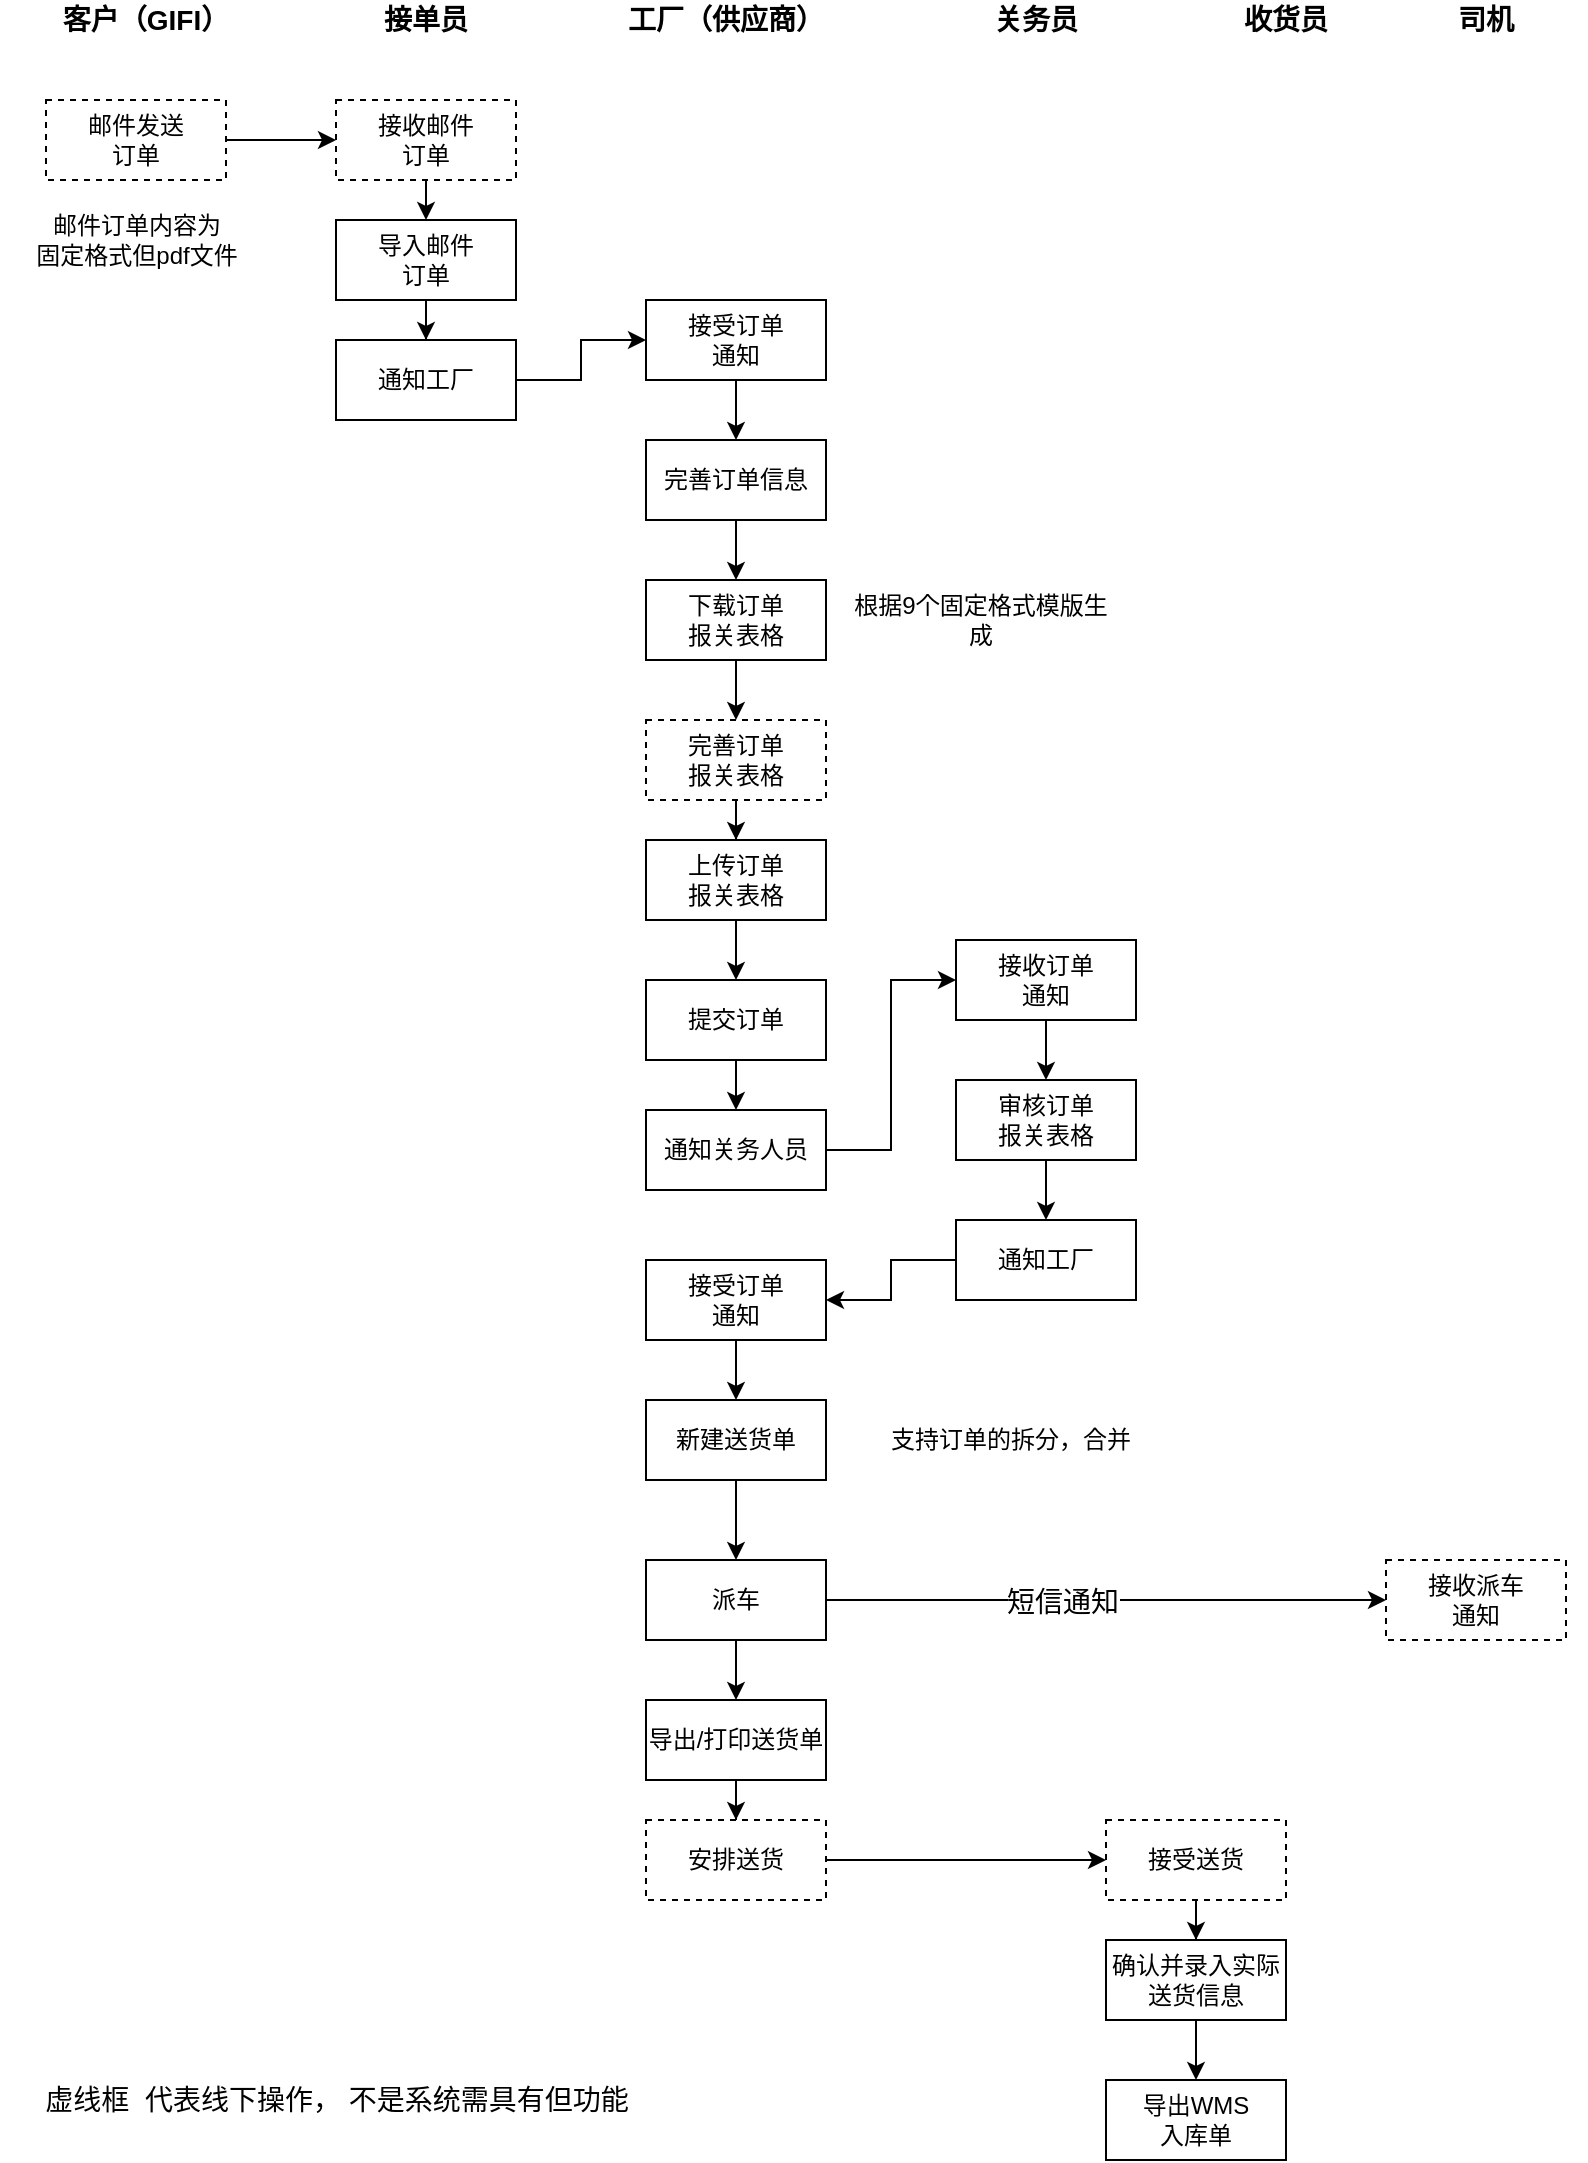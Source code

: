 <mxfile version="14.6.12" type="github" pages="4">
  <diagram id="r_dpZRQQ6k5GukbJklo0" name="业务流程图">
    <mxGraphModel dx="1179" dy="601" grid="1" gridSize="10" guides="1" tooltips="1" connect="1" arrows="1" fold="1" page="1" pageScale="1" pageWidth="827" pageHeight="1169" math="0" shadow="0">
      <root>
        <mxCell id="0" />
        <mxCell id="1" parent="0" />
        <mxCell id="ywe2W4ERjsgmAIUgEcNF-4" value="客户（GIFI）" style="text;html=1;strokeColor=none;fillColor=none;align=center;verticalAlign=middle;whiteSpace=wrap;rounded=0;fontSize=14;fontStyle=1" parent="1" vertex="1">
          <mxGeometry x="40" y="30" width="100" height="20" as="geometry" />
        </mxCell>
        <mxCell id="ywe2W4ERjsgmAIUgEcNF-5" value="接单员" style="text;html=1;strokeColor=none;fillColor=none;align=center;verticalAlign=middle;whiteSpace=wrap;rounded=0;fontSize=14;fontStyle=1" parent="1" vertex="1">
          <mxGeometry x="180" y="30" width="100" height="20" as="geometry" />
        </mxCell>
        <mxCell id="ywe2W4ERjsgmAIUgEcNF-6" value="工厂（供应商）" style="text;html=1;strokeColor=none;fillColor=none;align=center;verticalAlign=middle;whiteSpace=wrap;rounded=0;fontSize=14;fontStyle=1" parent="1" vertex="1">
          <mxGeometry x="330" y="30" width="100" height="20" as="geometry" />
        </mxCell>
        <mxCell id="ywe2W4ERjsgmAIUgEcNF-7" value="关务员" style="text;html=1;strokeColor=none;fillColor=none;align=center;verticalAlign=middle;whiteSpace=wrap;rounded=0;fontSize=14;fontStyle=1" parent="1" vertex="1">
          <mxGeometry x="485" y="30" width="100" height="20" as="geometry" />
        </mxCell>
        <mxCell id="ywe2W4ERjsgmAIUgEcNF-37" value="" style="edgeStyle=orthogonalEdgeStyle;rounded=0;orthogonalLoop=1;jettySize=auto;html=1;" parent="1" source="ywe2W4ERjsgmAIUgEcNF-8" target="ywe2W4ERjsgmAIUgEcNF-9" edge="1">
          <mxGeometry relative="1" as="geometry" />
        </mxCell>
        <mxCell id="ywe2W4ERjsgmAIUgEcNF-8" value="邮件发送&lt;br&gt;订单" style="rounded=0;whiteSpace=wrap;html=1;dashed=1;" parent="1" vertex="1">
          <mxGeometry x="40" y="80" width="90" height="40" as="geometry" />
        </mxCell>
        <mxCell id="ywe2W4ERjsgmAIUgEcNF-40" value="" style="edgeStyle=orthogonalEdgeStyle;rounded=0;orthogonalLoop=1;jettySize=auto;html=1;" parent="1" source="ywe2W4ERjsgmAIUgEcNF-9" edge="1">
          <mxGeometry relative="1" as="geometry">
            <mxPoint x="230" y="140" as="targetPoint" />
          </mxGeometry>
        </mxCell>
        <mxCell id="ywe2W4ERjsgmAIUgEcNF-9" value="接收邮件&lt;br&gt;订单" style="rounded=0;whiteSpace=wrap;html=1;dashed=1;" parent="1" vertex="1">
          <mxGeometry x="185" y="80" width="90" height="40" as="geometry" />
        </mxCell>
        <mxCell id="ywe2W4ERjsgmAIUgEcNF-42" style="edgeStyle=orthogonalEdgeStyle;rounded=0;orthogonalLoop=1;jettySize=auto;html=1;entryX=0.5;entryY=0;entryDx=0;entryDy=0;" parent="1" source="ywe2W4ERjsgmAIUgEcNF-10" target="ywe2W4ERjsgmAIUgEcNF-17" edge="1">
          <mxGeometry relative="1" as="geometry" />
        </mxCell>
        <mxCell id="ywe2W4ERjsgmAIUgEcNF-10" value="导入邮件&lt;br&gt;订单" style="rounded=0;whiteSpace=wrap;html=1;" parent="1" vertex="1">
          <mxGeometry x="185" y="140" width="90" height="40" as="geometry" />
        </mxCell>
        <mxCell id="ywe2W4ERjsgmAIUgEcNF-45" value="" style="edgeStyle=orthogonalEdgeStyle;rounded=0;orthogonalLoop=1;jettySize=auto;html=1;entryX=0.5;entryY=0;entryDx=0;entryDy=0;" parent="1" source="ywe2W4ERjsgmAIUgEcNF-14" target="ywe2W4ERjsgmAIUgEcNF-15" edge="1">
          <mxGeometry relative="1" as="geometry" />
        </mxCell>
        <mxCell id="ywe2W4ERjsgmAIUgEcNF-14" value="完善订单信息" style="rounded=0;whiteSpace=wrap;html=1;" parent="1" vertex="1">
          <mxGeometry x="340" y="250" width="90" height="40" as="geometry" />
        </mxCell>
        <mxCell id="ywe2W4ERjsgmAIUgEcNF-46" style="edgeStyle=orthogonalEdgeStyle;rounded=0;orthogonalLoop=1;jettySize=auto;html=1;entryX=0.5;entryY=0;entryDx=0;entryDy=0;" parent="1" source="ywe2W4ERjsgmAIUgEcNF-15" target="ywe2W4ERjsgmAIUgEcNF-16" edge="1">
          <mxGeometry relative="1" as="geometry" />
        </mxCell>
        <mxCell id="ywe2W4ERjsgmAIUgEcNF-15" value="下载订单&lt;br&gt;报关表格" style="rounded=0;whiteSpace=wrap;html=1;" parent="1" vertex="1">
          <mxGeometry x="340" y="320" width="90" height="40" as="geometry" />
        </mxCell>
        <mxCell id="ywe2W4ERjsgmAIUgEcNF-47" style="edgeStyle=orthogonalEdgeStyle;rounded=0;orthogonalLoop=1;jettySize=auto;html=1;entryX=0.5;entryY=0;entryDx=0;entryDy=0;" parent="1" source="ywe2W4ERjsgmAIUgEcNF-16" target="ywe2W4ERjsgmAIUgEcNF-19" edge="1">
          <mxGeometry relative="1" as="geometry" />
        </mxCell>
        <mxCell id="ywe2W4ERjsgmAIUgEcNF-16" value="完善订单&lt;br&gt;报关表格" style="rounded=0;whiteSpace=wrap;html=1;dashed=1;" parent="1" vertex="1">
          <mxGeometry x="340" y="390" width="90" height="40" as="geometry" />
        </mxCell>
        <mxCell id="ywe2W4ERjsgmAIUgEcNF-43" style="edgeStyle=orthogonalEdgeStyle;rounded=0;orthogonalLoop=1;jettySize=auto;html=1;entryX=0;entryY=0.5;entryDx=0;entryDy=0;" parent="1" source="ywe2W4ERjsgmAIUgEcNF-17" target="ywe2W4ERjsgmAIUgEcNF-18" edge="1">
          <mxGeometry relative="1" as="geometry" />
        </mxCell>
        <mxCell id="ywe2W4ERjsgmAIUgEcNF-17" value="通知工厂" style="rounded=0;whiteSpace=wrap;html=1;" parent="1" vertex="1">
          <mxGeometry x="185" y="200" width="90" height="40" as="geometry" />
        </mxCell>
        <mxCell id="ywe2W4ERjsgmAIUgEcNF-44" value="" style="edgeStyle=orthogonalEdgeStyle;rounded=0;orthogonalLoop=1;jettySize=auto;html=1;" parent="1" source="ywe2W4ERjsgmAIUgEcNF-18" edge="1">
          <mxGeometry relative="1" as="geometry">
            <mxPoint x="385" y="250" as="targetPoint" />
          </mxGeometry>
        </mxCell>
        <mxCell id="ywe2W4ERjsgmAIUgEcNF-18" value="接受订单&lt;br&gt;通知" style="rounded=0;whiteSpace=wrap;html=1;" parent="1" vertex="1">
          <mxGeometry x="340" y="180" width="90" height="40" as="geometry" />
        </mxCell>
        <mxCell id="ywe2W4ERjsgmAIUgEcNF-48" style="edgeStyle=orthogonalEdgeStyle;rounded=0;orthogonalLoop=1;jettySize=auto;html=1;entryX=0.5;entryY=0;entryDx=0;entryDy=0;" parent="1" source="ywe2W4ERjsgmAIUgEcNF-19" target="ywe2W4ERjsgmAIUgEcNF-20" edge="1">
          <mxGeometry relative="1" as="geometry" />
        </mxCell>
        <mxCell id="ywe2W4ERjsgmAIUgEcNF-19" value="上传订单&lt;br&gt;报关表格" style="rounded=0;whiteSpace=wrap;html=1;" parent="1" vertex="1">
          <mxGeometry x="340" y="450" width="90" height="40" as="geometry" />
        </mxCell>
        <mxCell id="ywe2W4ERjsgmAIUgEcNF-49" value="" style="edgeStyle=orthogonalEdgeStyle;rounded=0;orthogonalLoop=1;jettySize=auto;html=1;" parent="1" source="ywe2W4ERjsgmAIUgEcNF-20" target="ywe2W4ERjsgmAIUgEcNF-21" edge="1">
          <mxGeometry relative="1" as="geometry" />
        </mxCell>
        <mxCell id="ywe2W4ERjsgmAIUgEcNF-20" value="提交订单" style="rounded=0;whiteSpace=wrap;html=1;" parent="1" vertex="1">
          <mxGeometry x="340" y="520" width="90" height="40" as="geometry" />
        </mxCell>
        <mxCell id="ywe2W4ERjsgmAIUgEcNF-50" style="edgeStyle=orthogonalEdgeStyle;rounded=0;orthogonalLoop=1;jettySize=auto;html=1;entryX=0;entryY=0.5;entryDx=0;entryDy=0;" parent="1" source="ywe2W4ERjsgmAIUgEcNF-21" target="ywe2W4ERjsgmAIUgEcNF-22" edge="1">
          <mxGeometry relative="1" as="geometry" />
        </mxCell>
        <mxCell id="ywe2W4ERjsgmAIUgEcNF-21" value="通知关务人员" style="rounded=0;whiteSpace=wrap;html=1;" parent="1" vertex="1">
          <mxGeometry x="340" y="585" width="90" height="40" as="geometry" />
        </mxCell>
        <mxCell id="ywe2W4ERjsgmAIUgEcNF-51" style="edgeStyle=orthogonalEdgeStyle;rounded=0;orthogonalLoop=1;jettySize=auto;html=1;" parent="1" source="ywe2W4ERjsgmAIUgEcNF-22" edge="1">
          <mxGeometry relative="1" as="geometry">
            <mxPoint x="540" y="570" as="targetPoint" />
          </mxGeometry>
        </mxCell>
        <mxCell id="ywe2W4ERjsgmAIUgEcNF-22" value="接收订单&lt;br&gt;通知" style="rounded=0;whiteSpace=wrap;html=1;" parent="1" vertex="1">
          <mxGeometry x="495" y="500" width="90" height="40" as="geometry" />
        </mxCell>
        <mxCell id="ywe2W4ERjsgmAIUgEcNF-52" style="edgeStyle=orthogonalEdgeStyle;rounded=0;orthogonalLoop=1;jettySize=auto;html=1;entryX=0.5;entryY=0;entryDx=0;entryDy=0;" parent="1" source="ywe2W4ERjsgmAIUgEcNF-24" target="ywe2W4ERjsgmAIUgEcNF-25" edge="1">
          <mxGeometry relative="1" as="geometry" />
        </mxCell>
        <mxCell id="ywe2W4ERjsgmAIUgEcNF-24" value="审核订单&lt;br&gt;报关表格" style="rounded=0;whiteSpace=wrap;html=1;" parent="1" vertex="1">
          <mxGeometry x="495" y="570" width="90" height="40" as="geometry" />
        </mxCell>
        <mxCell id="ywe2W4ERjsgmAIUgEcNF-53" style="edgeStyle=orthogonalEdgeStyle;rounded=0;orthogonalLoop=1;jettySize=auto;html=1;entryX=1;entryY=0.5;entryDx=0;entryDy=0;" parent="1" source="ywe2W4ERjsgmAIUgEcNF-25" target="ywe2W4ERjsgmAIUgEcNF-26" edge="1">
          <mxGeometry relative="1" as="geometry">
            <mxPoint x="440" y="680" as="targetPoint" />
          </mxGeometry>
        </mxCell>
        <mxCell id="ywe2W4ERjsgmAIUgEcNF-25" value="通知工厂" style="rounded=0;whiteSpace=wrap;html=1;" parent="1" vertex="1">
          <mxGeometry x="495" y="640" width="90" height="40" as="geometry" />
        </mxCell>
        <mxCell id="ywe2W4ERjsgmAIUgEcNF-54" value="" style="edgeStyle=orthogonalEdgeStyle;rounded=0;orthogonalLoop=1;jettySize=auto;html=1;entryX=0.5;entryY=0;entryDx=0;entryDy=0;" parent="1" source="ywe2W4ERjsgmAIUgEcNF-26" target="ywe2W4ERjsgmAIUgEcNF-27" edge="1">
          <mxGeometry relative="1" as="geometry" />
        </mxCell>
        <mxCell id="ywe2W4ERjsgmAIUgEcNF-26" value="接受订单&lt;br&gt;通知" style="rounded=0;whiteSpace=wrap;html=1;" parent="1" vertex="1">
          <mxGeometry x="340" y="660" width="90" height="40" as="geometry" />
        </mxCell>
        <mxCell id="ywe2W4ERjsgmAIUgEcNF-55" style="edgeStyle=orthogonalEdgeStyle;rounded=0;orthogonalLoop=1;jettySize=auto;html=1;entryX=0.5;entryY=0;entryDx=0;entryDy=0;" parent="1" source="ywe2W4ERjsgmAIUgEcNF-27" target="ywe2W4ERjsgmAIUgEcNF-28" edge="1">
          <mxGeometry relative="1" as="geometry" />
        </mxCell>
        <mxCell id="ywe2W4ERjsgmAIUgEcNF-27" value="新建送货单" style="rounded=0;whiteSpace=wrap;html=1;" parent="1" vertex="1">
          <mxGeometry x="340" y="730" width="90" height="40" as="geometry" />
        </mxCell>
        <mxCell id="ywe2W4ERjsgmAIUgEcNF-56" style="edgeStyle=orthogonalEdgeStyle;rounded=0;orthogonalLoop=1;jettySize=auto;html=1;entryX=0.5;entryY=0;entryDx=0;entryDy=0;" parent="1" source="ywe2W4ERjsgmAIUgEcNF-28" target="ywe2W4ERjsgmAIUgEcNF-29" edge="1">
          <mxGeometry relative="1" as="geometry" />
        </mxCell>
        <mxCell id="aBH-4CXBsxQ8PNIViAPS-5" style="edgeStyle=orthogonalEdgeStyle;rounded=0;orthogonalLoop=1;jettySize=auto;html=1;entryX=0;entryY=0.5;entryDx=0;entryDy=0;fontSize=14;" edge="1" parent="1" source="ywe2W4ERjsgmAIUgEcNF-28" target="aBH-4CXBsxQ8PNIViAPS-4">
          <mxGeometry relative="1" as="geometry" />
        </mxCell>
        <mxCell id="0HM_U3vJ8pdBlkIfY50M-1" value="短信通知" style="edgeLabel;html=1;align=center;verticalAlign=middle;resizable=0;points=[];fontSize=14;" vertex="1" connectable="0" parent="aBH-4CXBsxQ8PNIViAPS-5">
          <mxGeometry x="-0.157" y="-1" relative="1" as="geometry">
            <mxPoint as="offset" />
          </mxGeometry>
        </mxCell>
        <mxCell id="ywe2W4ERjsgmAIUgEcNF-28" value="派车" style="rounded=0;whiteSpace=wrap;html=1;" parent="1" vertex="1">
          <mxGeometry x="340" y="810" width="90" height="40" as="geometry" />
        </mxCell>
        <mxCell id="ywe2W4ERjsgmAIUgEcNF-57" style="edgeStyle=orthogonalEdgeStyle;rounded=0;orthogonalLoop=1;jettySize=auto;html=1;entryX=0.5;entryY=0;entryDx=0;entryDy=0;" parent="1" source="ywe2W4ERjsgmAIUgEcNF-29" target="ywe2W4ERjsgmAIUgEcNF-32" edge="1">
          <mxGeometry relative="1" as="geometry" />
        </mxCell>
        <mxCell id="ywe2W4ERjsgmAIUgEcNF-29" value="导出/打印送货单" style="rounded=0;whiteSpace=wrap;html=1;" parent="1" vertex="1">
          <mxGeometry x="340" y="880" width="90" height="40" as="geometry" />
        </mxCell>
        <mxCell id="ywe2W4ERjsgmAIUgEcNF-31" value="收货员" style="text;html=1;strokeColor=none;fillColor=none;align=center;verticalAlign=middle;whiteSpace=wrap;rounded=0;fontSize=14;fontStyle=1" parent="1" vertex="1">
          <mxGeometry x="610" y="30" width="100" height="20" as="geometry" />
        </mxCell>
        <mxCell id="ywe2W4ERjsgmAIUgEcNF-58" style="edgeStyle=orthogonalEdgeStyle;rounded=0;orthogonalLoop=1;jettySize=auto;html=1;entryX=0;entryY=0.5;entryDx=0;entryDy=0;" parent="1" source="ywe2W4ERjsgmAIUgEcNF-32" target="ywe2W4ERjsgmAIUgEcNF-33" edge="1">
          <mxGeometry relative="1" as="geometry" />
        </mxCell>
        <mxCell id="ywe2W4ERjsgmAIUgEcNF-32" value="安排送货" style="rounded=0;whiteSpace=wrap;html=1;dashed=1;" parent="1" vertex="1">
          <mxGeometry x="340" y="940" width="90" height="40" as="geometry" />
        </mxCell>
        <mxCell id="ywe2W4ERjsgmAIUgEcNF-59" value="" style="edgeStyle=orthogonalEdgeStyle;rounded=0;orthogonalLoop=1;jettySize=auto;html=1;entryX=0.5;entryY=0;entryDx=0;entryDy=0;" parent="1" source="ywe2W4ERjsgmAIUgEcNF-33" target="ywe2W4ERjsgmAIUgEcNF-35" edge="1">
          <mxGeometry relative="1" as="geometry" />
        </mxCell>
        <mxCell id="ywe2W4ERjsgmAIUgEcNF-33" value="接受送货" style="rounded=0;whiteSpace=wrap;html=1;dashed=1;" parent="1" vertex="1">
          <mxGeometry x="570" y="940" width="90" height="40" as="geometry" />
        </mxCell>
        <mxCell id="ywe2W4ERjsgmAIUgEcNF-60" style="edgeStyle=orthogonalEdgeStyle;rounded=0;orthogonalLoop=1;jettySize=auto;html=1;entryX=0.5;entryY=0;entryDx=0;entryDy=0;" parent="1" source="ywe2W4ERjsgmAIUgEcNF-35" target="ywe2W4ERjsgmAIUgEcNF-36" edge="1">
          <mxGeometry relative="1" as="geometry" />
        </mxCell>
        <mxCell id="ywe2W4ERjsgmAIUgEcNF-35" value="确认并录入实际&lt;br&gt;送货信息" style="rounded=0;whiteSpace=wrap;html=1;" parent="1" vertex="1">
          <mxGeometry x="570" y="1000" width="90" height="40" as="geometry" />
        </mxCell>
        <mxCell id="ywe2W4ERjsgmAIUgEcNF-36" value="导出WMS&lt;br&gt;入库单" style="rounded=0;whiteSpace=wrap;html=1;" parent="1" vertex="1">
          <mxGeometry x="570" y="1070" width="90" height="40" as="geometry" />
        </mxCell>
        <mxCell id="KTrfuTUIH0DIWkwMkSl8-2" value="邮件订单内容为&lt;br&gt;固定格式但pdf文件" style="text;html=1;strokeColor=none;fillColor=none;align=center;verticalAlign=middle;whiteSpace=wrap;rounded=0;" parent="1" vertex="1">
          <mxGeometry x="17.5" y="140" width="135" height="20" as="geometry" />
        </mxCell>
        <mxCell id="KTrfuTUIH0DIWkwMkSl8-4" value="根据9个固定格式模版生成" style="text;html=1;strokeColor=none;fillColor=none;align=center;verticalAlign=middle;whiteSpace=wrap;rounded=0;" parent="1" vertex="1">
          <mxGeometry x="440" y="330" width="135" height="20" as="geometry" />
        </mxCell>
        <mxCell id="AjBignHwhJ9VBvzr88LJ-1" value="支持订单的拆分，合并" style="text;html=1;strokeColor=none;fillColor=none;align=center;verticalAlign=middle;whiteSpace=wrap;rounded=0;" parent="1" vertex="1">
          <mxGeometry x="455" y="740" width="135" height="20" as="geometry" />
        </mxCell>
        <mxCell id="aBH-4CXBsxQ8PNIViAPS-1" value="司机" style="text;html=1;strokeColor=none;fillColor=none;align=center;verticalAlign=middle;whiteSpace=wrap;rounded=0;fontSize=14;fontStyle=1" vertex="1" parent="1">
          <mxGeometry x="710" y="30" width="100" height="20" as="geometry" />
        </mxCell>
        <mxCell id="aBH-4CXBsxQ8PNIViAPS-4" value="接收派车&lt;br&gt;通知" style="rounded=0;whiteSpace=wrap;html=1;dashed=1;" vertex="1" parent="1">
          <mxGeometry x="710" y="810" width="90" height="40" as="geometry" />
        </mxCell>
        <mxCell id="0HM_U3vJ8pdBlkIfY50M-2" value="虚线框&amp;nbsp; 代表线下操作， 不是系统需具有但功能" style="text;html=1;align=center;verticalAlign=middle;resizable=0;points=[];autosize=1;strokeColor=none;fontSize=14;" vertex="1" parent="1">
          <mxGeometry x="30" y="1070" width="310" height="20" as="geometry" />
        </mxCell>
      </root>
    </mxGraphModel>
  </diagram>
  <diagram id="j0jk890tXHY0PpcCtY2N" name="系统上下文">
    <mxGraphModel dx="1179" dy="601" grid="1" gridSize="10" guides="1" tooltips="1" connect="1" arrows="1" fold="1" page="1" pageScale="1" pageWidth="827" pageHeight="1169" math="0" shadow="0">
      <root>
        <mxCell id="GLUvTiBQzX47aJW1uTeo-0" />
        <mxCell id="GLUvTiBQzX47aJW1uTeo-1" parent="GLUvTiBQzX47aJW1uTeo-0" />
        <mxCell id="_JE2uhXKbqOFR6C2QaG3-5" style="edgeStyle=orthogonalEdgeStyle;rounded=0;orthogonalLoop=1;jettySize=auto;html=1;entryX=0.5;entryY=0;entryDx=0;entryDy=0;" parent="GLUvTiBQzX47aJW1uTeo-1" source="_JE2uhXKbqOFR6C2QaG3-0" target="_JE2uhXKbqOFR6C2QaG3-2" edge="1">
          <mxGeometry relative="1" as="geometry" />
        </mxCell>
        <mxCell id="Z6kRSgf-jV7Q28qiHfV8-4" value="Excel" style="edgeLabel;html=1;align=center;verticalAlign=middle;resizable=0;points=[];" parent="_JE2uhXKbqOFR6C2QaG3-5" vertex="1" connectable="0">
          <mxGeometry x="-0.333" y="1" relative="1" as="geometry">
            <mxPoint as="offset" />
          </mxGeometry>
        </mxCell>
        <mxCell id="_JE2uhXKbqOFR6C2QaG3-8" value="" style="edgeStyle=orthogonalEdgeStyle;rounded=0;orthogonalLoop=1;jettySize=auto;html=1;" parent="GLUvTiBQzX47aJW1uTeo-1" source="_JE2uhXKbqOFR6C2QaG3-0" target="_JE2uhXKbqOFR6C2QaG3-3" edge="1">
          <mxGeometry relative="1" as="geometry" />
        </mxCell>
        <mxCell id="Z6kRSgf-jV7Q28qiHfV8-5" value="API" style="edgeLabel;html=1;align=center;verticalAlign=middle;resizable=0;points=[];" parent="_JE2uhXKbqOFR6C2QaG3-8" vertex="1" connectable="0">
          <mxGeometry x="0.075" y="-1" relative="1" as="geometry">
            <mxPoint as="offset" />
          </mxGeometry>
        </mxCell>
        <mxCell id="_JE2uhXKbqOFR6C2QaG3-0" value="英荣物流&lt;br&gt;进区预约系统" style="rounded=0;whiteSpace=wrap;html=1;" parent="GLUvTiBQzX47aJW1uTeo-1" vertex="1">
          <mxGeometry x="240" y="220" width="180" height="120" as="geometry" />
        </mxCell>
        <mxCell id="_JE2uhXKbqOFR6C2QaG3-2" value="英塞特 WMS" style="rounded=0;whiteSpace=wrap;html=1;" parent="GLUvTiBQzX47aJW1uTeo-1" vertex="1">
          <mxGeometry x="270" y="400" width="120" height="60" as="geometry" />
        </mxCell>
        <mxCell id="_JE2uhXKbqOFR6C2QaG3-3" value="短信接口" style="rounded=0;whiteSpace=wrap;html=1;" parent="GLUvTiBQzX47aJW1uTeo-1" vertex="1">
          <mxGeometry x="500" y="250" width="120" height="60" as="geometry" />
        </mxCell>
        <mxCell id="Z6kRSgf-jV7Q28qiHfV8-1" style="edgeStyle=orthogonalEdgeStyle;rounded=0;orthogonalLoop=1;jettySize=auto;html=1;" parent="GLUvTiBQzX47aJW1uTeo-1" source="Z6kRSgf-jV7Q28qiHfV8-0" target="_JE2uhXKbqOFR6C2QaG3-0" edge="1">
          <mxGeometry relative="1" as="geometry" />
        </mxCell>
        <mxCell id="Z6kRSgf-jV7Q28qiHfV8-3" value="PDF" style="edgeLabel;html=1;align=center;verticalAlign=middle;resizable=0;points=[];" parent="Z6kRSgf-jV7Q28qiHfV8-1" vertex="1" connectable="0">
          <mxGeometry x="-0.145" y="-4" relative="1" as="geometry">
            <mxPoint as="offset" />
          </mxGeometry>
        </mxCell>
        <mxCell id="Z6kRSgf-jV7Q28qiHfV8-0" value="GIFI系统" style="rounded=0;whiteSpace=wrap;html=1;" parent="GLUvTiBQzX47aJW1uTeo-1" vertex="1">
          <mxGeometry x="10" y="250" width="120" height="60" as="geometry" />
        </mxCell>
      </root>
    </mxGraphModel>
  </diagram>
  <diagram id="rkugFuKP_M-svsGpsbyo" name="订单状态图">
    <mxGraphModel dx="1179" dy="601" grid="1" gridSize="10" guides="1" tooltips="1" connect="1" arrows="1" fold="1" page="1" pageScale="1" pageWidth="827" pageHeight="1169" math="0" shadow="0">
      <root>
        <mxCell id="zqVNiUAK1dwLBlLntrLP-0" />
        <mxCell id="zqVNiUAK1dwLBlLntrLP-1" parent="zqVNiUAK1dwLBlLntrLP-0" />
        <mxCell id="zqVNiUAK1dwLBlLntrLP-4" value="导入订单" style="edgeStyle=orthogonalEdgeStyle;rounded=0;orthogonalLoop=1;jettySize=auto;html=1;fontSize=14;" edge="1" parent="zqVNiUAK1dwLBlLntrLP-1" source="zqVNiUAK1dwLBlLntrLP-2" target="zqVNiUAK1dwLBlLntrLP-3">
          <mxGeometry relative="1" as="geometry" />
        </mxCell>
        <mxCell id="zqVNiUAK1dwLBlLntrLP-2" value="" style="ellipse;fillColor=#000000;strokeColor=none;dashed=1;fontSize=14;" vertex="1" parent="zqVNiUAK1dwLBlLntrLP-1">
          <mxGeometry x="20" y="170" width="30" height="30" as="geometry" />
        </mxCell>
        <mxCell id="luMfTUgoU5A-CFu4LK7m-0" value="" style="edgeStyle=orthogonalEdgeStyle;rounded=0;orthogonalLoop=1;jettySize=auto;html=1;fontSize=14;" edge="1" parent="zqVNiUAK1dwLBlLntrLP-1" source="zqVNiUAK1dwLBlLntrLP-3" target="zqVNiUAK1dwLBlLntrLP-5">
          <mxGeometry relative="1" as="geometry">
            <Array as="points">
              <mxPoint x="280" y="190" />
              <mxPoint x="280" y="190" />
            </Array>
          </mxGeometry>
        </mxCell>
        <mxCell id="luMfTUgoU5A-CFu4LK7m-1" value="提交" style="edgeLabel;html=1;align=center;verticalAlign=middle;resizable=0;points=[];fontSize=14;" vertex="1" connectable="0" parent="luMfTUgoU5A-CFu4LK7m-0">
          <mxGeometry x="-0.243" y="-1" relative="1" as="geometry">
            <mxPoint as="offset" />
          </mxGeometry>
        </mxCell>
        <mxCell id="zqVNiUAK1dwLBlLntrLP-3" value="工厂待审核" style="html=1;align=center;verticalAlign=top;rounded=1;absoluteArcSize=1;arcSize=10;dashed=1;fontSize=14;" vertex="1" parent="zqVNiUAK1dwLBlLntrLP-1">
          <mxGeometry x="140" y="170" width="80" height="30" as="geometry" />
        </mxCell>
        <mxCell id="luMfTUgoU5A-CFu4LK7m-2" value="" style="edgeStyle=orthogonalEdgeStyle;rounded=0;orthogonalLoop=1;jettySize=auto;html=1;fontSize=14;entryX=0;entryY=0.5;entryDx=0;entryDy=0;" edge="1" parent="zqVNiUAK1dwLBlLntrLP-1" source="zqVNiUAK1dwLBlLntrLP-5" target="luMfTUgoU5A-CFu4LK7m-5">
          <mxGeometry relative="1" as="geometry" />
        </mxCell>
        <mxCell id="luMfTUgoU5A-CFu4LK7m-4" value="审核" style="edgeLabel;html=1;align=center;verticalAlign=middle;resizable=0;points=[];fontSize=14;" vertex="1" connectable="0" parent="luMfTUgoU5A-CFu4LK7m-2">
          <mxGeometry x="-0.025" y="4" relative="1" as="geometry">
            <mxPoint as="offset" />
          </mxGeometry>
        </mxCell>
        <mxCell id="zqVNiUAK1dwLBlLntrLP-5" value="关务待审核" style="html=1;align=center;verticalAlign=top;rounded=1;absoluteArcSize=1;arcSize=10;dashed=1;fontSize=14;" vertex="1" parent="zqVNiUAK1dwLBlLntrLP-1">
          <mxGeometry x="314" y="170" width="86" height="40" as="geometry" />
        </mxCell>
        <mxCell id="FIRaHPwLCgoLLPrhEv8w-9" value="" style="edgeStyle=orthogonalEdgeStyle;rounded=0;orthogonalLoop=1;jettySize=auto;html=1;entryX=0;entryY=0.5;entryDx=0;entryDy=0;fontSize=14;exitX=0;exitY=0.5;exitDx=0;exitDy=0;" edge="1" parent="zqVNiUAK1dwLBlLntrLP-1" source="VXLfCSmVuB5mw6qnw-68-0" target="FIRaHPwLCgoLLPrhEv8w-1">
          <mxGeometry relative="1" as="geometry">
            <mxPoint x="188" y="490" as="sourcePoint" />
            <Array as="points">
              <mxPoint x="190" y="345" />
              <mxPoint x="190" y="430" />
            </Array>
          </mxGeometry>
        </mxCell>
        <mxCell id="VXLfCSmVuB5mw6qnw-68-0" value="关务已审核" style="html=1;align=center;verticalAlign=top;rounded=1;absoluteArcSize=1;arcSize=10;dashed=1;fontSize=14;" vertex="1" parent="zqVNiUAK1dwLBlLntrLP-1">
          <mxGeometry x="312" y="330" width="86" height="30" as="geometry" />
        </mxCell>
        <mxCell id="FIRaHPwLCgoLLPrhEv8w-11" style="edgeStyle=orthogonalEdgeStyle;rounded=0;orthogonalLoop=1;jettySize=auto;html=1;fontSize=14;entryX=0;entryY=0.5;entryDx=0;entryDy=0;" edge="1" parent="zqVNiUAK1dwLBlLntrLP-1" source="RYGxC_AzVt3uXETUmqKl-0" target="FIRaHPwLCgoLLPrhEv8w-1">
          <mxGeometry relative="1" as="geometry">
            <mxPoint x="305" y="490" as="targetPoint" />
            <Array as="points">
              <mxPoint x="190" y="535" />
              <mxPoint x="190" y="430" />
            </Array>
          </mxGeometry>
        </mxCell>
        <mxCell id="SCxf6qrpawCMKWiC1Ge0-13" value="新建送货" style="edgeLabel;html=1;align=center;verticalAlign=middle;resizable=0;points=[];fontSize=14;" vertex="1" connectable="0" parent="FIRaHPwLCgoLLPrhEv8w-11">
          <mxGeometry x="0.74" y="2" relative="1" as="geometry">
            <mxPoint x="-14" y="2" as="offset" />
          </mxGeometry>
        </mxCell>
        <mxCell id="40Y6uMcBQ19zkM8VBDz7-3" style="edgeStyle=orthogonalEdgeStyle;rounded=0;orthogonalLoop=1;jettySize=auto;html=1;entryX=0;entryY=0.5;entryDx=0;entryDy=0;fontSize=14;" edge="1" parent="zqVNiUAK1dwLBlLntrLP-1" source="RYGxC_AzVt3uXETUmqKl-0" target="40Y6uMcBQ19zkM8VBDz7-2">
          <mxGeometry relative="1" as="geometry" />
        </mxCell>
        <mxCell id="40Y6uMcBQ19zkM8VBDz7-4" value="确认送货单" style="edgeLabel;html=1;align=center;verticalAlign=middle;resizable=0;points=[];fontSize=14;" vertex="1" connectable="0" parent="40Y6uMcBQ19zkM8VBDz7-3">
          <mxGeometry x="0.394" y="1" relative="1" as="geometry">
            <mxPoint x="17" y="1" as="offset" />
          </mxGeometry>
        </mxCell>
        <mxCell id="RYGxC_AzVt3uXETUmqKl-0" value="部分送货" style="html=1;align=center;verticalAlign=top;rounded=1;absoluteArcSize=1;arcSize=10;dashed=1;fontSize=14;" vertex="1" parent="zqVNiUAK1dwLBlLntrLP-1">
          <mxGeometry x="260" y="520" width="100" height="30" as="geometry" />
        </mxCell>
        <mxCell id="SCxf6qrpawCMKWiC1Ge0-15" value="" style="edgeStyle=orthogonalEdgeStyle;rounded=0;orthogonalLoop=1;jettySize=auto;html=1;fontSize=14;" edge="1" parent="zqVNiUAK1dwLBlLntrLP-1" source="BbUIF5LAs-FmI1S-i4ak-0" target="BbUIF5LAs-FmI1S-i4ak-2">
          <mxGeometry relative="1" as="geometry" />
        </mxCell>
        <mxCell id="SCxf6qrpawCMKWiC1Ge0-16" value="确认送货单" style="edgeLabel;html=1;align=center;verticalAlign=middle;resizable=0;points=[];fontSize=14;" vertex="1" connectable="0" parent="SCxf6qrpawCMKWiC1Ge0-15">
          <mxGeometry x="0.292" y="4" relative="1" as="geometry">
            <mxPoint x="-22" y="4" as="offset" />
          </mxGeometry>
        </mxCell>
        <mxCell id="BbUIF5LAs-FmI1S-i4ak-0" value="全部送货" style="html=1;align=center;verticalAlign=top;rounded=1;absoluteArcSize=1;arcSize=10;dashed=1;fontSize=14;" vertex="1" parent="zqVNiUAK1dwLBlLntrLP-1">
          <mxGeometry x="422.5" y="415" width="100" height="30" as="geometry" />
        </mxCell>
        <mxCell id="SCxf6qrpawCMKWiC1Ge0-10" value="" style="edgeStyle=orthogonalEdgeStyle;rounded=0;orthogonalLoop=1;jettySize=auto;html=1;fontSize=14;" edge="1" parent="zqVNiUAK1dwLBlLntrLP-1" source="BbUIF5LAs-FmI1S-i4ak-2" target="SCxf6qrpawCMKWiC1Ge0-9">
          <mxGeometry relative="1" as="geometry" />
        </mxCell>
        <mxCell id="BbUIF5LAs-FmI1S-i4ak-2" value="全部收货&lt;br&gt;（归档）" style="html=1;align=center;verticalAlign=top;rounded=1;absoluteArcSize=1;arcSize=10;dashed=1;fontSize=14;" vertex="1" parent="zqVNiUAK1dwLBlLntrLP-1">
          <mxGeometry x="680" y="410" width="96" height="40" as="geometry" />
        </mxCell>
        <mxCell id="luMfTUgoU5A-CFu4LK7m-6" value="" style="edgeStyle=orthogonalEdgeStyle;rounded=0;orthogonalLoop=1;jettySize=auto;html=1;fontSize=14;" edge="1" parent="zqVNiUAK1dwLBlLntrLP-1" source="luMfTUgoU5A-CFu4LK7m-5" target="VXLfCSmVuB5mw6qnw-68-0">
          <mxGeometry relative="1" as="geometry">
            <Array as="points">
              <mxPoint x="550" y="190" />
              <mxPoint x="550" y="345" />
            </Array>
          </mxGeometry>
        </mxCell>
        <mxCell id="FIRaHPwLCgoLLPrhEv8w-4" value="是" style="edgeLabel;html=1;align=center;verticalAlign=middle;resizable=0;points=[];fontSize=14;" vertex="1" connectable="0" parent="luMfTUgoU5A-CFu4LK7m-6">
          <mxGeometry x="-0.2" y="2" relative="1" as="geometry">
            <mxPoint as="offset" />
          </mxGeometry>
        </mxCell>
        <mxCell id="luMfTUgoU5A-CFu4LK7m-8" style="edgeStyle=orthogonalEdgeStyle;rounded=0;orthogonalLoop=1;jettySize=auto;html=1;entryX=1;entryY=0.5;entryDx=0;entryDy=0;fontSize=14;exitX=0.5;exitY=1;exitDx=0;exitDy=0;" edge="1" parent="zqVNiUAK1dwLBlLntrLP-1" source="luMfTUgoU5A-CFu4LK7m-5" target="luMfTUgoU5A-CFu4LK7m-7">
          <mxGeometry relative="1" as="geometry">
            <Array as="points">
              <mxPoint x="500" y="280" />
            </Array>
          </mxGeometry>
        </mxCell>
        <mxCell id="FIRaHPwLCgoLLPrhEv8w-5" value="否" style="edgeLabel;html=1;align=center;verticalAlign=middle;resizable=0;points=[];fontSize=14;" vertex="1" connectable="0" parent="luMfTUgoU5A-CFu4LK7m-8">
          <mxGeometry y="3" relative="1" as="geometry">
            <mxPoint as="offset" />
          </mxGeometry>
        </mxCell>
        <mxCell id="luMfTUgoU5A-CFu4LK7m-5" value="是否通过" style="rhombus;whiteSpace=wrap;html=1;dashed=1;fontSize=14;" vertex="1" parent="zqVNiUAK1dwLBlLntrLP-1">
          <mxGeometry x="460" y="150" width="80" height="80" as="geometry" />
        </mxCell>
        <mxCell id="luMfTUgoU5A-CFu4LK7m-10" style="edgeStyle=orthogonalEdgeStyle;rounded=0;orthogonalLoop=1;jettySize=auto;html=1;entryX=0;entryY=1;entryDx=0;entryDy=0;fontSize=14;" edge="1" parent="zqVNiUAK1dwLBlLntrLP-1" source="luMfTUgoU5A-CFu4LK7m-7" target="zqVNiUAK1dwLBlLntrLP-5">
          <mxGeometry relative="1" as="geometry">
            <Array as="points">
              <mxPoint x="250" y="290" />
              <mxPoint x="250" y="210" />
            </Array>
          </mxGeometry>
        </mxCell>
        <mxCell id="luMfTUgoU5A-CFu4LK7m-11" value="完善信息，提交" style="edgeLabel;html=1;align=center;verticalAlign=middle;resizable=0;points=[];fontSize=14;" vertex="1" connectable="0" parent="luMfTUgoU5A-CFu4LK7m-10">
          <mxGeometry x="-0.109" y="2" relative="1" as="geometry">
            <mxPoint as="offset" />
          </mxGeometry>
        </mxCell>
        <mxCell id="luMfTUgoU5A-CFu4LK7m-7" value="关务审核&lt;br&gt;未通过" style="html=1;align=center;verticalAlign=top;rounded=1;absoluteArcSize=1;arcSize=10;dashed=1;fontSize=14;" vertex="1" parent="zqVNiUAK1dwLBlLntrLP-1">
          <mxGeometry x="312" y="260" width="90" height="40" as="geometry" />
        </mxCell>
        <mxCell id="FIRaHPwLCgoLLPrhEv8w-2" value="是" style="edgeStyle=orthogonalEdgeStyle;rounded=0;orthogonalLoop=1;jettySize=auto;html=1;entryX=0;entryY=0.5;entryDx=0;entryDy=0;fontSize=14;" edge="1" parent="zqVNiUAK1dwLBlLntrLP-1" source="FIRaHPwLCgoLLPrhEv8w-1" target="BbUIF5LAs-FmI1S-i4ak-0">
          <mxGeometry relative="1" as="geometry" />
        </mxCell>
        <mxCell id="FIRaHPwLCgoLLPrhEv8w-6" style="edgeStyle=orthogonalEdgeStyle;rounded=0;orthogonalLoop=1;jettySize=auto;html=1;fontSize=14;" edge="1" parent="zqVNiUAK1dwLBlLntrLP-1" source="FIRaHPwLCgoLLPrhEv8w-1" target="RYGxC_AzVt3uXETUmqKl-0">
          <mxGeometry relative="1" as="geometry" />
        </mxCell>
        <mxCell id="FIRaHPwLCgoLLPrhEv8w-7" value="否" style="edgeLabel;html=1;align=center;verticalAlign=middle;resizable=0;points=[];fontSize=14;" vertex="1" connectable="0" parent="FIRaHPwLCgoLLPrhEv8w-6">
          <mxGeometry x="-0.22" relative="1" as="geometry">
            <mxPoint as="offset" />
          </mxGeometry>
        </mxCell>
        <mxCell id="FIRaHPwLCgoLLPrhEv8w-1" value="是否全部送货" style="rhombus;whiteSpace=wrap;html=1;dashed=1;fontSize=14;" vertex="1" parent="zqVNiUAK1dwLBlLntrLP-1">
          <mxGeometry x="270" y="390" width="80" height="80" as="geometry" />
        </mxCell>
        <mxCell id="SCxf6qrpawCMKWiC1Ge0-9" value="" style="ellipse;html=1;shape=endState;fillColor=#000000;strokeColor=#000000;dashed=1;fontSize=14;" vertex="1" parent="zqVNiUAK1dwLBlLntrLP-1">
          <mxGeometry x="797" y="415" width="30" height="30" as="geometry" />
        </mxCell>
        <mxCell id="naT24ankH501eiUGbZcB-0" value="&lt;span style=&quot;font-weight: 700&quot;&gt;接单员&lt;/span&gt;" style="shape=umlLifeline;perimeter=lifelinePerimeter;whiteSpace=wrap;html=1;container=1;collapsible=0;recursiveResize=0;outlineConnect=0;dashed=1;fontSize=14;" vertex="1" parent="zqVNiUAK1dwLBlLntrLP-1">
          <mxGeometry x="50" y="40" width="100" height="70" as="geometry" />
        </mxCell>
        <mxCell id="naT24ankH501eiUGbZcB-1" value="" style="shape=partialRectangle;whiteSpace=wrap;html=1;bottom=0;fillColor=none;point=[];connectable=0;" vertex="1" parent="naT24ankH501eiUGbZcB-0">
          <mxGeometry x="30" y="70" width="40" height="20" as="geometry" />
        </mxCell>
        <mxCell id="_JmzDwe6ED92iAwphKZs-4" value="&lt;span style=&quot;font-weight: 700&quot;&gt;工厂（供应商）&lt;/span&gt;" style="shape=umlLifeline;perimeter=lifelinePerimeter;whiteSpace=wrap;html=1;container=1;collapsible=0;recursiveResize=0;outlineConnect=0;dashed=1;fontSize=14;" vertex="1" parent="zqVNiUAK1dwLBlLntrLP-1">
          <mxGeometry x="214" y="40" width="100" height="70" as="geometry" />
        </mxCell>
        <mxCell id="_JmzDwe6ED92iAwphKZs-5" value="" style="shape=partialRectangle;whiteSpace=wrap;html=1;bottom=0;fillColor=none;point=[];connectable=0;" vertex="1" parent="_JmzDwe6ED92iAwphKZs-4">
          <mxGeometry x="30" y="70" width="40" height="20" as="geometry" />
        </mxCell>
        <mxCell id="_JmzDwe6ED92iAwphKZs-6" value="&lt;span style=&quot;font-weight: 700&quot;&gt;关务员&lt;/span&gt;" style="shape=umlLifeline;perimeter=lifelinePerimeter;whiteSpace=wrap;html=1;container=1;collapsible=0;recursiveResize=0;outlineConnect=0;dashed=1;fontSize=14;" vertex="1" parent="zqVNiUAK1dwLBlLntrLP-1">
          <mxGeometry x="405" y="40" width="135" height="100" as="geometry" />
        </mxCell>
        <mxCell id="_JmzDwe6ED92iAwphKZs-7" value="" style="shape=partialRectangle;whiteSpace=wrap;html=1;bottom=0;fillColor=none;point=[];connectable=0;" vertex="1" parent="_JmzDwe6ED92iAwphKZs-6">
          <mxGeometry x="10" y="80" width="120" height="20" as="geometry" />
        </mxCell>
        <mxCell id="40Y6uMcBQ19zkM8VBDz7-0" value="&lt;span style=&quot;font-weight: 700&quot;&gt;关务员&lt;/span&gt;" style="shape=umlLifeline;perimeter=lifelinePerimeter;whiteSpace=wrap;html=1;container=1;collapsible=0;recursiveResize=0;outlineConnect=0;dashed=1;fontSize=14;" vertex="1" parent="zqVNiUAK1dwLBlLntrLP-1">
          <mxGeometry x="580" y="40" width="110" height="90" as="geometry" />
        </mxCell>
        <mxCell id="40Y6uMcBQ19zkM8VBDz7-1" value="" style="shape=partialRectangle;whiteSpace=wrap;html=1;bottom=0;fillColor=none;point=[];connectable=0;" vertex="1" parent="40Y6uMcBQ19zkM8VBDz7-0">
          <mxGeometry x="10" y="80" width="90" height="20" as="geometry" />
        </mxCell>
        <mxCell id="40Y6uMcBQ19zkM8VBDz7-5" style="edgeStyle=orthogonalEdgeStyle;rounded=0;orthogonalLoop=1;jettySize=auto;html=1;entryX=0.5;entryY=1;entryDx=0;entryDy=0;fontSize=14;" edge="1" parent="zqVNiUAK1dwLBlLntrLP-1" source="40Y6uMcBQ19zkM8VBDz7-2" target="SCxf6qrpawCMKWiC1Ge0-9">
          <mxGeometry relative="1" as="geometry" />
        </mxCell>
        <mxCell id="40Y6uMcBQ19zkM8VBDz7-2" value="部分收货" style="html=1;align=center;verticalAlign=top;rounded=1;absoluteArcSize=1;arcSize=10;dashed=1;fontSize=14;" vertex="1" parent="zqVNiUAK1dwLBlLntrLP-1">
          <mxGeometry x="680" y="515" width="96" height="40" as="geometry" />
        </mxCell>
      </root>
    </mxGraphModel>
  </diagram>
  <diagram id="h0q72thftM1mLwVmS1uI" name="送货单状态">
    <mxGraphModel dx="1179" dy="601" grid="1" gridSize="10" guides="1" tooltips="1" connect="1" arrows="1" fold="1" page="1" pageScale="1" pageWidth="827" pageHeight="1169" math="0" shadow="0">
      <root>
        <mxCell id="NrGTdXwKsuSvhwLVD3kB-0" />
        <mxCell id="NrGTdXwKsuSvhwLVD3kB-1" parent="NrGTdXwKsuSvhwLVD3kB-0" />
        <mxCell id="oWxkjYNY41xj63wpZpXJ-0" value="新建送货单" style="edgeStyle=orthogonalEdgeStyle;rounded=0;orthogonalLoop=1;jettySize=auto;html=1;fontSize=14;" edge="1" parent="NrGTdXwKsuSvhwLVD3kB-1" source="oWxkjYNY41xj63wpZpXJ-1" target="oWxkjYNY41xj63wpZpXJ-4">
          <mxGeometry relative="1" as="geometry" />
        </mxCell>
        <mxCell id="oWxkjYNY41xj63wpZpXJ-1" value="" style="ellipse;fillColor=#000000;strokeColor=none;dashed=1;fontSize=14;" vertex="1" parent="NrGTdXwKsuSvhwLVD3kB-1">
          <mxGeometry y="170" width="30" height="30" as="geometry" />
        </mxCell>
        <mxCell id="u4TR1tQ790ZZtWDmz329-8" value="" style="edgeStyle=orthogonalEdgeStyle;rounded=0;orthogonalLoop=1;jettySize=auto;html=1;fontSize=14;" edge="1" parent="NrGTdXwKsuSvhwLVD3kB-1" source="oWxkjYNY41xj63wpZpXJ-4" target="oWxkjYNY41xj63wpZpXJ-7">
          <mxGeometry relative="1" as="geometry">
            <Array as="points">
              <mxPoint x="180" y="220" />
              <mxPoint x="80" y="220" />
              <mxPoint x="80" y="265" />
            </Array>
          </mxGeometry>
        </mxCell>
        <mxCell id="u4TR1tQ790ZZtWDmz329-9" value="派车" style="edgeLabel;html=1;align=center;verticalAlign=middle;resizable=0;points=[];fontSize=14;" vertex="1" connectable="0" parent="u4TR1tQ790ZZtWDmz329-8">
          <mxGeometry x="0.013" y="-4" relative="1" as="geometry">
            <mxPoint y="16" as="offset" />
          </mxGeometry>
        </mxCell>
        <mxCell id="oWxkjYNY41xj63wpZpXJ-4" value="待派车" style="html=1;align=center;verticalAlign=top;rounded=1;absoluteArcSize=1;arcSize=10;dashed=1;fontSize=14;" vertex="1" parent="NrGTdXwKsuSvhwLVD3kB-1">
          <mxGeometry x="146" y="170" width="80" height="30" as="geometry" />
        </mxCell>
        <mxCell id="tRTkAwCA6f5FKcmgqdmS-0" style="edgeStyle=orthogonalEdgeStyle;rounded=0;orthogonalLoop=1;jettySize=auto;html=1;entryX=0;entryY=0.5;entryDx=0;entryDy=0;fontSize=14;" edge="1" parent="NrGTdXwKsuSvhwLVD3kB-1" source="oWxkjYNY41xj63wpZpXJ-7" target="oWxkjYNY41xj63wpZpXJ-9">
          <mxGeometry relative="1" as="geometry">
            <Array as="points">
              <mxPoint x="189" y="300" />
              <mxPoint x="80" y="300" />
              <mxPoint x="80" y="365" />
            </Array>
          </mxGeometry>
        </mxCell>
        <mxCell id="vHbr1Dwm20nt4LHM1Xrh-0" value="导出/打印&lt;br&gt;送货单" style="edgeLabel;html=1;align=center;verticalAlign=middle;resizable=0;points=[];fontSize=14;" vertex="1" connectable="0" parent="tRTkAwCA6f5FKcmgqdmS-0">
          <mxGeometry x="-0.25" relative="1" as="geometry">
            <mxPoint x="-28" y="30" as="offset" />
          </mxGeometry>
        </mxCell>
        <mxCell id="oWxkjYNY41xj63wpZpXJ-7" value="已派车" style="html=1;align=center;verticalAlign=top;rounded=1;absoluteArcSize=1;arcSize=10;dashed=1;fontSize=14;" vertex="1" parent="NrGTdXwKsuSvhwLVD3kB-1">
          <mxGeometry x="146" y="250" width="86" height="30" as="geometry" />
        </mxCell>
        <mxCell id="oWxkjYNY41xj63wpZpXJ-9" value="已送货" style="html=1;align=center;verticalAlign=top;rounded=1;absoluteArcSize=1;arcSize=10;dashed=1;fontSize=14;" vertex="1" parent="NrGTdXwKsuSvhwLVD3kB-1">
          <mxGeometry x="146" y="350" width="86" height="30" as="geometry" />
        </mxCell>
        <mxCell id="oWxkjYNY41xj63wpZpXJ-13" value="" style="edgeStyle=orthogonalEdgeStyle;rounded=0;orthogonalLoop=1;jettySize=auto;html=1;fontSize=14;" edge="1" parent="NrGTdXwKsuSvhwLVD3kB-1" source="oWxkjYNY41xj63wpZpXJ-9" target="oWxkjYNY41xj63wpZpXJ-17">
          <mxGeometry relative="1" as="geometry">
            <mxPoint x="970" y="190" as="sourcePoint" />
          </mxGeometry>
        </mxCell>
        <mxCell id="oWxkjYNY41xj63wpZpXJ-14" value="确认" style="edgeLabel;html=1;align=center;verticalAlign=middle;resizable=0;points=[];fontSize=14;" vertex="1" connectable="0" parent="oWxkjYNY41xj63wpZpXJ-13">
          <mxGeometry x="0.292" y="4" relative="1" as="geometry">
            <mxPoint x="-13" y="4" as="offset" />
          </mxGeometry>
        </mxCell>
        <mxCell id="oWxkjYNY41xj63wpZpXJ-16" value="" style="edgeStyle=orthogonalEdgeStyle;rounded=0;orthogonalLoop=1;jettySize=auto;html=1;fontSize=14;" edge="1" parent="NrGTdXwKsuSvhwLVD3kB-1" source="oWxkjYNY41xj63wpZpXJ-17" target="oWxkjYNY41xj63wpZpXJ-30">
          <mxGeometry relative="1" as="geometry" />
        </mxCell>
        <mxCell id="oWxkjYNY41xj63wpZpXJ-17" value="已收货" style="html=1;align=center;verticalAlign=top;rounded=1;absoluteArcSize=1;arcSize=10;dashed=1;fontSize=14;" vertex="1" parent="NrGTdXwKsuSvhwLVD3kB-1">
          <mxGeometry x="369" y="345" width="90" height="35" as="geometry" />
        </mxCell>
        <mxCell id="oWxkjYNY41xj63wpZpXJ-30" value="" style="ellipse;html=1;shape=endState;fillColor=#000000;strokeColor=#000000;dashed=1;fontSize=14;" vertex="1" parent="NrGTdXwKsuSvhwLVD3kB-1">
          <mxGeometry x="500" y="347.5" width="30" height="30" as="geometry" />
        </mxCell>
        <mxCell id="u4TR1tQ790ZZtWDmz329-2" value="&lt;span style=&quot;font-weight: 700&quot;&gt;工厂（供应商）&lt;/span&gt;" style="shape=umlLifeline;perimeter=lifelinePerimeter;whiteSpace=wrap;html=1;container=1;collapsible=0;recursiveResize=0;outlineConnect=0;dashed=1;fontSize=14;" vertex="1" parent="NrGTdXwKsuSvhwLVD3kB-1">
          <mxGeometry x="46" y="70" width="100" height="70" as="geometry" />
        </mxCell>
        <mxCell id="u4TR1tQ790ZZtWDmz329-3" value="" style="shape=partialRectangle;whiteSpace=wrap;html=1;bottom=0;fillColor=none;point=[];connectable=0;" vertex="1" parent="u4TR1tQ790ZZtWDmz329-2">
          <mxGeometry x="30" y="70" width="40" height="20" as="geometry" />
        </mxCell>
        <mxCell id="u4TR1tQ790ZZtWDmz329-6" value="&lt;span style=&quot;font-weight: 700&quot;&gt;关务员&lt;/span&gt;" style="shape=umlLifeline;perimeter=lifelinePerimeter;whiteSpace=wrap;html=1;container=1;collapsible=0;recursiveResize=0;outlineConnect=0;dashed=1;fontSize=14;" vertex="1" parent="NrGTdXwKsuSvhwLVD3kB-1">
          <mxGeometry x="270" y="70" width="110" height="90" as="geometry" />
        </mxCell>
        <mxCell id="u4TR1tQ790ZZtWDmz329-7" value="" style="shape=partialRectangle;whiteSpace=wrap;html=1;bottom=0;fillColor=none;point=[];connectable=0;" vertex="1" parent="u4TR1tQ790ZZtWDmz329-6">
          <mxGeometry x="10" y="80" width="90" height="20" as="geometry" />
        </mxCell>
      </root>
    </mxGraphModel>
  </diagram>
</mxfile>
